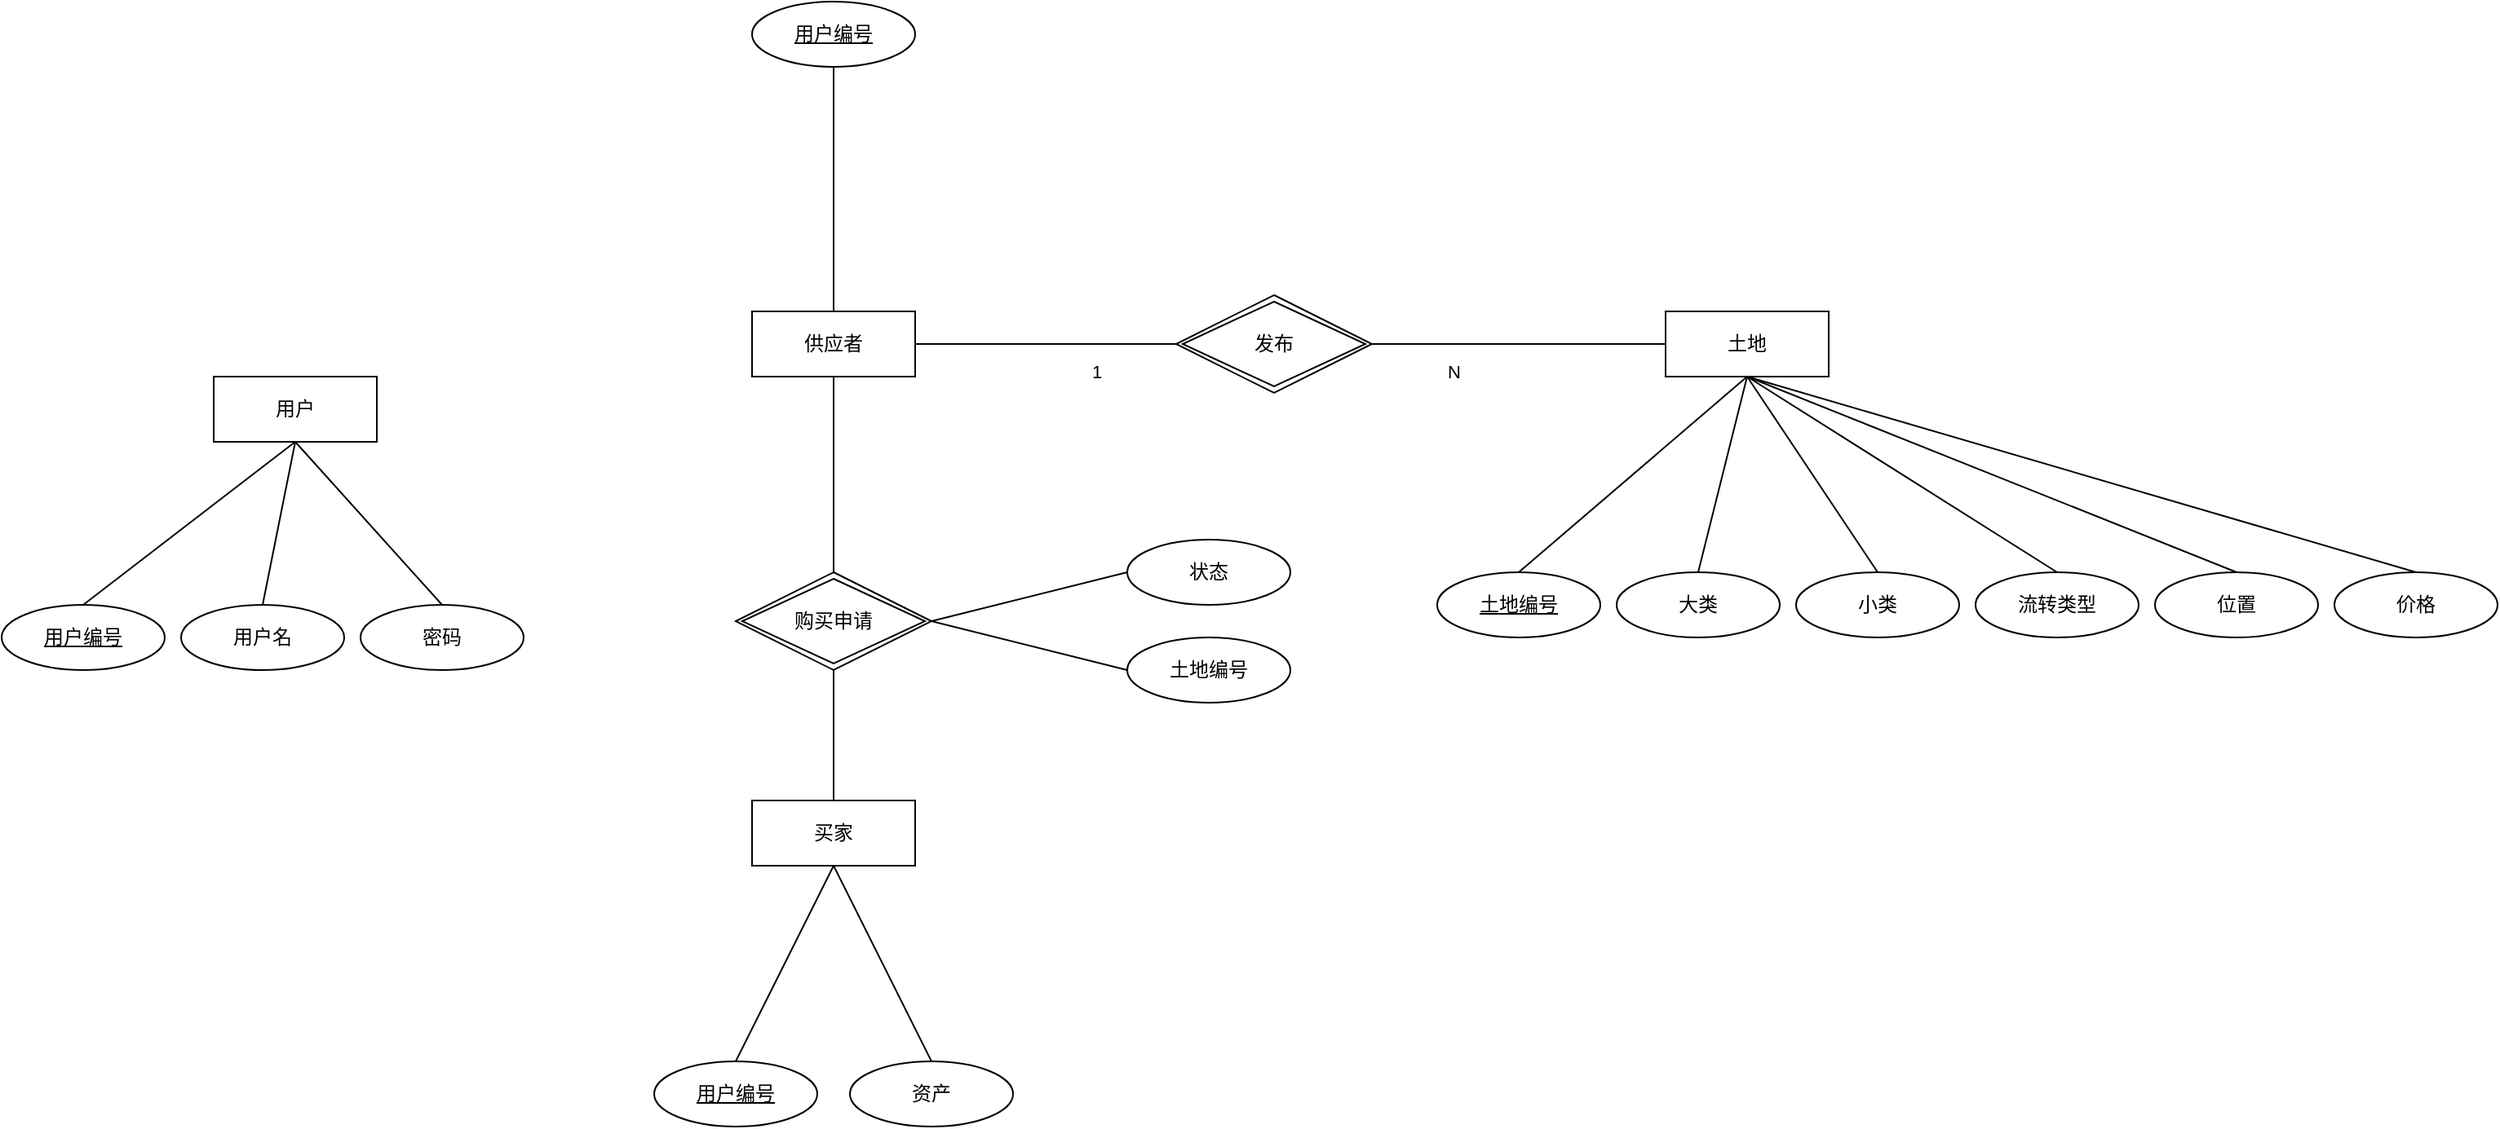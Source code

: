 <mxfile version="20.6.2" type="device"><diagram id="R2lEEEUBdFMjLlhIrx00" name="Page-1"><mxGraphModel dx="2333" dy="2053" grid="1" gridSize="10" guides="1" tooltips="1" connect="1" arrows="1" fold="1" page="1" pageScale="1" pageWidth="850" pageHeight="1100" math="0" shadow="0" extFonts="Permanent Marker^https://fonts.googleapis.com/css?family=Permanent+Marker"><root><mxCell id="0"/><mxCell id="1" parent="0"/><mxCell id="q0llJ6XP9BOmdGlKCabQ-13" value="供应者" style="whiteSpace=wrap;html=1;align=center;" vertex="1" parent="1"><mxGeometry x="-120" y="70" width="100" height="40" as="geometry"/></mxCell><mxCell id="q0llJ6XP9BOmdGlKCabQ-14" value="用户编号" style="ellipse;whiteSpace=wrap;html=1;align=center;fontStyle=4;" vertex="1" parent="1"><mxGeometry x="-120" y="-120" width="100" height="40" as="geometry"/></mxCell><mxCell id="q0llJ6XP9BOmdGlKCabQ-15" value="土地" style="whiteSpace=wrap;html=1;align=center;" vertex="1" parent="1"><mxGeometry x="440" y="70" width="100" height="40" as="geometry"/></mxCell><mxCell id="q0llJ6XP9BOmdGlKCabQ-16" value="土地编号" style="ellipse;whiteSpace=wrap;html=1;align=center;fontStyle=4;" vertex="1" parent="1"><mxGeometry x="300" y="230" width="100" height="40" as="geometry"/></mxCell><mxCell id="q0llJ6XP9BOmdGlKCabQ-17" value="小类" style="ellipse;whiteSpace=wrap;html=1;align=center;" vertex="1" parent="1"><mxGeometry x="520" y="230" width="100" height="40" as="geometry"/></mxCell><mxCell id="q0llJ6XP9BOmdGlKCabQ-18" value="位置" style="ellipse;whiteSpace=wrap;html=1;align=center;" vertex="1" parent="1"><mxGeometry x="740" y="230" width="100" height="40" as="geometry"/></mxCell><mxCell id="q0llJ6XP9BOmdGlKCabQ-19" value="价格" style="ellipse;whiteSpace=wrap;html=1;align=center;" vertex="1" parent="1"><mxGeometry x="850" y="230" width="100" height="40" as="geometry"/></mxCell><mxCell id="q0llJ6XP9BOmdGlKCabQ-20" value="大类" style="ellipse;whiteSpace=wrap;html=1;align=center;" vertex="1" parent="1"><mxGeometry x="410" y="230" width="100" height="40" as="geometry"/></mxCell><mxCell id="q0llJ6XP9BOmdGlKCabQ-22" value="流转类型" style="ellipse;whiteSpace=wrap;html=1;align=center;" vertex="1" parent="1"><mxGeometry x="630" y="230" width="100" height="40" as="geometry"/></mxCell><mxCell id="q0llJ6XP9BOmdGlKCabQ-23" value="" style="endArrow=none;html=1;rounded=0;entryX=0.5;entryY=1;entryDx=0;entryDy=0;exitX=0.5;exitY=0;exitDx=0;exitDy=0;" edge="1" parent="1" source="q0llJ6XP9BOmdGlKCabQ-16" target="q0llJ6XP9BOmdGlKCabQ-15"><mxGeometry relative="1" as="geometry"><mxPoint x="290" y="240" as="sourcePoint"/><mxPoint x="450" y="240" as="targetPoint"/></mxGeometry></mxCell><mxCell id="q0llJ6XP9BOmdGlKCabQ-25" value="" style="endArrow=none;html=1;rounded=0;entryX=0.5;entryY=1;entryDx=0;entryDy=0;exitX=0.5;exitY=0;exitDx=0;exitDy=0;" edge="1" parent="1" source="q0llJ6XP9BOmdGlKCabQ-17" target="q0llJ6XP9BOmdGlKCabQ-15"><mxGeometry relative="1" as="geometry"><mxPoint x="290" y="240" as="sourcePoint"/><mxPoint x="450" y="240" as="targetPoint"/></mxGeometry></mxCell><mxCell id="q0llJ6XP9BOmdGlKCabQ-26" value="" style="endArrow=none;html=1;rounded=0;entryX=0.5;entryY=0;entryDx=0;entryDy=0;exitX=0.5;exitY=1;exitDx=0;exitDy=0;" edge="1" parent="1" source="q0llJ6XP9BOmdGlKCabQ-15" target="q0llJ6XP9BOmdGlKCabQ-20"><mxGeometry relative="1" as="geometry"><mxPoint x="490" y="120" as="sourcePoint"/><mxPoint x="450" y="240" as="targetPoint"/></mxGeometry></mxCell><mxCell id="q0llJ6XP9BOmdGlKCabQ-27" value="" style="endArrow=none;html=1;rounded=0;entryX=0.5;entryY=1;entryDx=0;entryDy=0;exitX=0.5;exitY=0;exitDx=0;exitDy=0;" edge="1" parent="1" source="q0llJ6XP9BOmdGlKCabQ-22" target="q0llJ6XP9BOmdGlKCabQ-15"><mxGeometry relative="1" as="geometry"><mxPoint x="290" y="240" as="sourcePoint"/><mxPoint x="450" y="240" as="targetPoint"/></mxGeometry></mxCell><mxCell id="q0llJ6XP9BOmdGlKCabQ-28" value="" style="endArrow=none;html=1;rounded=0;exitX=0.5;exitY=0;exitDx=0;exitDy=0;" edge="1" parent="1" source="q0llJ6XP9BOmdGlKCabQ-18"><mxGeometry relative="1" as="geometry"><mxPoint x="290" y="240" as="sourcePoint"/><mxPoint x="490" y="110" as="targetPoint"/></mxGeometry></mxCell><mxCell id="q0llJ6XP9BOmdGlKCabQ-29" value="" style="endArrow=none;html=1;rounded=0;exitX=0.5;exitY=0;exitDx=0;exitDy=0;" edge="1" parent="1" source="q0llJ6XP9BOmdGlKCabQ-19"><mxGeometry relative="1" as="geometry"><mxPoint x="290" y="240" as="sourcePoint"/><mxPoint x="490" y="110" as="targetPoint"/></mxGeometry></mxCell><mxCell id="q0llJ6XP9BOmdGlKCabQ-30" value="发布" style="shape=rhombus;double=1;perimeter=rhombusPerimeter;whiteSpace=wrap;html=1;align=center;" vertex="1" parent="1"><mxGeometry x="140" y="60" width="120" height="60" as="geometry"/></mxCell><mxCell id="q0llJ6XP9BOmdGlKCabQ-31" value="" style="endArrow=none;html=1;rounded=0;exitX=1;exitY=0.5;exitDx=0;exitDy=0;entryX=0;entryY=0.5;entryDx=0;entryDy=0;" edge="1" parent="1" source="q0llJ6XP9BOmdGlKCabQ-13" target="q0llJ6XP9BOmdGlKCabQ-30"><mxGeometry relative="1" as="geometry"><mxPoint x="290" y="240" as="sourcePoint"/><mxPoint x="450" y="240" as="targetPoint"/></mxGeometry></mxCell><mxCell id="q0llJ6XP9BOmdGlKCabQ-36" value="1" style="edgeLabel;html=1;align=center;verticalAlign=middle;resizable=0;points=[];" vertex="1" connectable="0" parent="q0llJ6XP9BOmdGlKCabQ-31"><mxGeometry x="0.958" y="1" relative="1" as="geometry"><mxPoint x="-46" y="18" as="offset"/></mxGeometry></mxCell><mxCell id="q0llJ6XP9BOmdGlKCabQ-33" value="" style="endArrow=none;html=1;rounded=0;exitX=1;exitY=0.5;exitDx=0;exitDy=0;entryX=0;entryY=0.5;entryDx=0;entryDy=0;" edge="1" parent="1" source="q0llJ6XP9BOmdGlKCabQ-30" target="q0llJ6XP9BOmdGlKCabQ-15"><mxGeometry relative="1" as="geometry"><mxPoint x="290" y="240" as="sourcePoint"/><mxPoint x="450" y="240" as="targetPoint"/></mxGeometry></mxCell><mxCell id="q0llJ6XP9BOmdGlKCabQ-35" value="N" style="edgeLabel;html=1;align=center;verticalAlign=middle;resizable=0;points=[];" vertex="1" connectable="0" parent="q0llJ6XP9BOmdGlKCabQ-33"><mxGeometry x="-0.956" relative="1" as="geometry"><mxPoint x="46" y="17" as="offset"/></mxGeometry></mxCell><mxCell id="q0llJ6XP9BOmdGlKCabQ-38" value="买家" style="whiteSpace=wrap;html=1;align=center;" vertex="1" parent="1"><mxGeometry x="-120" y="370" width="100" height="40" as="geometry"/></mxCell><mxCell id="q0llJ6XP9BOmdGlKCabQ-39" value="用户编号" style="ellipse;whiteSpace=wrap;html=1;align=center;fontStyle=4;" vertex="1" parent="1"><mxGeometry x="-180" y="530" width="100" height="40" as="geometry"/></mxCell><mxCell id="q0llJ6XP9BOmdGlKCabQ-40" value="购买申请" style="shape=rhombus;double=1;perimeter=rhombusPerimeter;whiteSpace=wrap;html=1;align=center;" vertex="1" parent="1"><mxGeometry x="-130" y="230" width="120" height="60" as="geometry"/></mxCell><mxCell id="q0llJ6XP9BOmdGlKCabQ-41" value="" style="endArrow=none;html=1;rounded=0;exitX=0.5;exitY=1;exitDx=0;exitDy=0;entryX=0.5;entryY=0;entryDx=0;entryDy=0;" edge="1" parent="1" source="q0llJ6XP9BOmdGlKCabQ-40" target="q0llJ6XP9BOmdGlKCabQ-38"><mxGeometry relative="1" as="geometry"><mxPoint x="200" y="230" as="sourcePoint"/><mxPoint x="360" y="230" as="targetPoint"/></mxGeometry></mxCell><mxCell id="q0llJ6XP9BOmdGlKCabQ-42" value="" style="endArrow=none;html=1;rounded=0;entryX=0.5;entryY=0;entryDx=0;entryDy=0;" edge="1" parent="1" target="q0llJ6XP9BOmdGlKCabQ-40"><mxGeometry relative="1" as="geometry"><mxPoint x="-70" y="110" as="sourcePoint"/><mxPoint x="360" y="230" as="targetPoint"/></mxGeometry></mxCell><mxCell id="q0llJ6XP9BOmdGlKCabQ-43" value="" style="endArrow=none;html=1;rounded=0;exitX=0.5;exitY=1;exitDx=0;exitDy=0;entryX=0.5;entryY=0;entryDx=0;entryDy=0;" edge="1" parent="1" source="q0llJ6XP9BOmdGlKCabQ-38" target="q0llJ6XP9BOmdGlKCabQ-39"><mxGeometry relative="1" as="geometry"><mxPoint x="200" y="230" as="sourcePoint"/><mxPoint x="360" y="230" as="targetPoint"/></mxGeometry></mxCell><mxCell id="q0llJ6XP9BOmdGlKCabQ-44" value="土地编号" style="ellipse;whiteSpace=wrap;html=1;align=center;" vertex="1" parent="1"><mxGeometry x="110" y="270" width="100" height="40" as="geometry"/></mxCell><mxCell id="q0llJ6XP9BOmdGlKCabQ-45" value="" style="endArrow=none;html=1;rounded=0;exitX=1;exitY=0.5;exitDx=0;exitDy=0;entryX=0;entryY=0.5;entryDx=0;entryDy=0;" edge="1" parent="1" source="q0llJ6XP9BOmdGlKCabQ-40" target="q0llJ6XP9BOmdGlKCabQ-44"><mxGeometry relative="1" as="geometry"><mxPoint x="230" y="280" as="sourcePoint"/><mxPoint x="390" y="280" as="targetPoint"/></mxGeometry></mxCell><mxCell id="q0llJ6XP9BOmdGlKCabQ-46" value="状态" style="ellipse;whiteSpace=wrap;html=1;align=center;" vertex="1" parent="1"><mxGeometry x="110" y="210" width="100" height="40" as="geometry"/></mxCell><mxCell id="q0llJ6XP9BOmdGlKCabQ-47" value="" style="endArrow=none;html=1;rounded=0;exitX=1;exitY=0.5;exitDx=0;exitDy=0;entryX=0;entryY=0.5;entryDx=0;entryDy=0;" edge="1" parent="1" source="q0llJ6XP9BOmdGlKCabQ-40" target="q0llJ6XP9BOmdGlKCabQ-46"><mxGeometry relative="1" as="geometry"><mxPoint x="230" y="280" as="sourcePoint"/><mxPoint x="390" y="280" as="targetPoint"/></mxGeometry></mxCell><mxCell id="q0llJ6XP9BOmdGlKCabQ-48" value="资产" style="ellipse;whiteSpace=wrap;html=1;align=center;" vertex="1" parent="1"><mxGeometry x="-60" y="530" width="100" height="40" as="geometry"/></mxCell><mxCell id="q0llJ6XP9BOmdGlKCabQ-49" value="" style="endArrow=none;html=1;rounded=0;exitX=0.5;exitY=1;exitDx=0;exitDy=0;entryX=0.5;entryY=0;entryDx=0;entryDy=0;" edge="1" parent="1" source="q0llJ6XP9BOmdGlKCabQ-38" target="q0llJ6XP9BOmdGlKCabQ-48"><mxGeometry relative="1" as="geometry"><mxPoint x="230" y="280" as="sourcePoint"/><mxPoint x="390" y="280" as="targetPoint"/></mxGeometry></mxCell><mxCell id="q0llJ6XP9BOmdGlKCabQ-50" value="" style="endArrow=none;html=1;rounded=0;exitX=0.5;exitY=1;exitDx=0;exitDy=0;entryX=0.5;entryY=0;entryDx=0;entryDy=0;" edge="1" parent="1" source="q0llJ6XP9BOmdGlKCabQ-14" target="q0llJ6XP9BOmdGlKCabQ-13"><mxGeometry relative="1" as="geometry"><mxPoint x="230" y="280" as="sourcePoint"/><mxPoint x="390" y="280" as="targetPoint"/></mxGeometry></mxCell><mxCell id="q0llJ6XP9BOmdGlKCabQ-51" value="用户" style="whiteSpace=wrap;html=1;align=center;" vertex="1" parent="1"><mxGeometry x="-450" y="110" width="100" height="40" as="geometry"/></mxCell><mxCell id="q0llJ6XP9BOmdGlKCabQ-52" value="用户编号" style="ellipse;whiteSpace=wrap;html=1;align=center;fontStyle=4;" vertex="1" parent="1"><mxGeometry x="-580" y="250" width="100" height="40" as="geometry"/></mxCell><mxCell id="q0llJ6XP9BOmdGlKCabQ-53" value="用户名" style="ellipse;whiteSpace=wrap;html=1;align=center;" vertex="1" parent="1"><mxGeometry x="-470" y="250" width="100" height="40" as="geometry"/></mxCell><mxCell id="q0llJ6XP9BOmdGlKCabQ-54" value="密码" style="ellipse;whiteSpace=wrap;html=1;align=center;" vertex="1" parent="1"><mxGeometry x="-360" y="250" width="100" height="40" as="geometry"/></mxCell><mxCell id="q0llJ6XP9BOmdGlKCabQ-55" value="" style="endArrow=none;html=1;rounded=0;exitX=0.5;exitY=1;exitDx=0;exitDy=0;entryX=0.5;entryY=0;entryDx=0;entryDy=0;" edge="1" parent="1" source="q0llJ6XP9BOmdGlKCabQ-51" target="q0llJ6XP9BOmdGlKCabQ-52"><mxGeometry relative="1" as="geometry"><mxPoint x="160" y="280" as="sourcePoint"/><mxPoint x="320" y="280" as="targetPoint"/></mxGeometry></mxCell><mxCell id="q0llJ6XP9BOmdGlKCabQ-56" value="" style="endArrow=none;html=1;rounded=0;exitX=0.5;exitY=1;exitDx=0;exitDy=0;entryX=0.5;entryY=0;entryDx=0;entryDy=0;" edge="1" parent="1" source="q0llJ6XP9BOmdGlKCabQ-51" target="q0llJ6XP9BOmdGlKCabQ-53"><mxGeometry relative="1" as="geometry"><mxPoint x="160" y="280" as="sourcePoint"/><mxPoint x="320" y="280" as="targetPoint"/></mxGeometry></mxCell><mxCell id="q0llJ6XP9BOmdGlKCabQ-57" value="" style="endArrow=none;html=1;rounded=0;exitX=0.5;exitY=1;exitDx=0;exitDy=0;entryX=0.5;entryY=0;entryDx=0;entryDy=0;" edge="1" parent="1" source="q0llJ6XP9BOmdGlKCabQ-51" target="q0llJ6XP9BOmdGlKCabQ-54"><mxGeometry relative="1" as="geometry"><mxPoint x="160" y="280" as="sourcePoint"/><mxPoint x="320" y="280" as="targetPoint"/></mxGeometry></mxCell></root></mxGraphModel></diagram></mxfile>